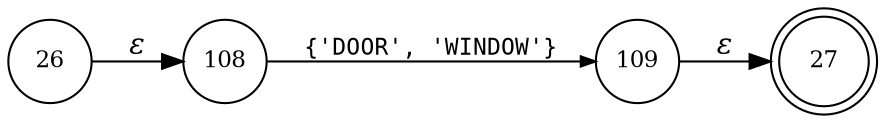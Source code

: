 digraph ATN {
rankdir=LR;
s27[fontsize=11, label="27", shape=doublecircle, fixedsize=true, width=.6];
s26[fontsize=11,label="26", shape=circle, fixedsize=true, width=.55, peripheries=1];
s108[fontsize=11,label="108", shape=circle, fixedsize=true, width=.55, peripheries=1];
s109[fontsize=11,label="109", shape=circle, fixedsize=true, width=.55, peripheries=1];
s26 -> s108 [fontname="Times-Italic", label="&epsilon;"];
s108 -> s109 [fontsize=11, fontname="Courier", arrowsize=.7, label = "{'DOOR', 'WINDOW'}", arrowhead = normal];
s109 -> s27 [fontname="Times-Italic", label="&epsilon;"];
}